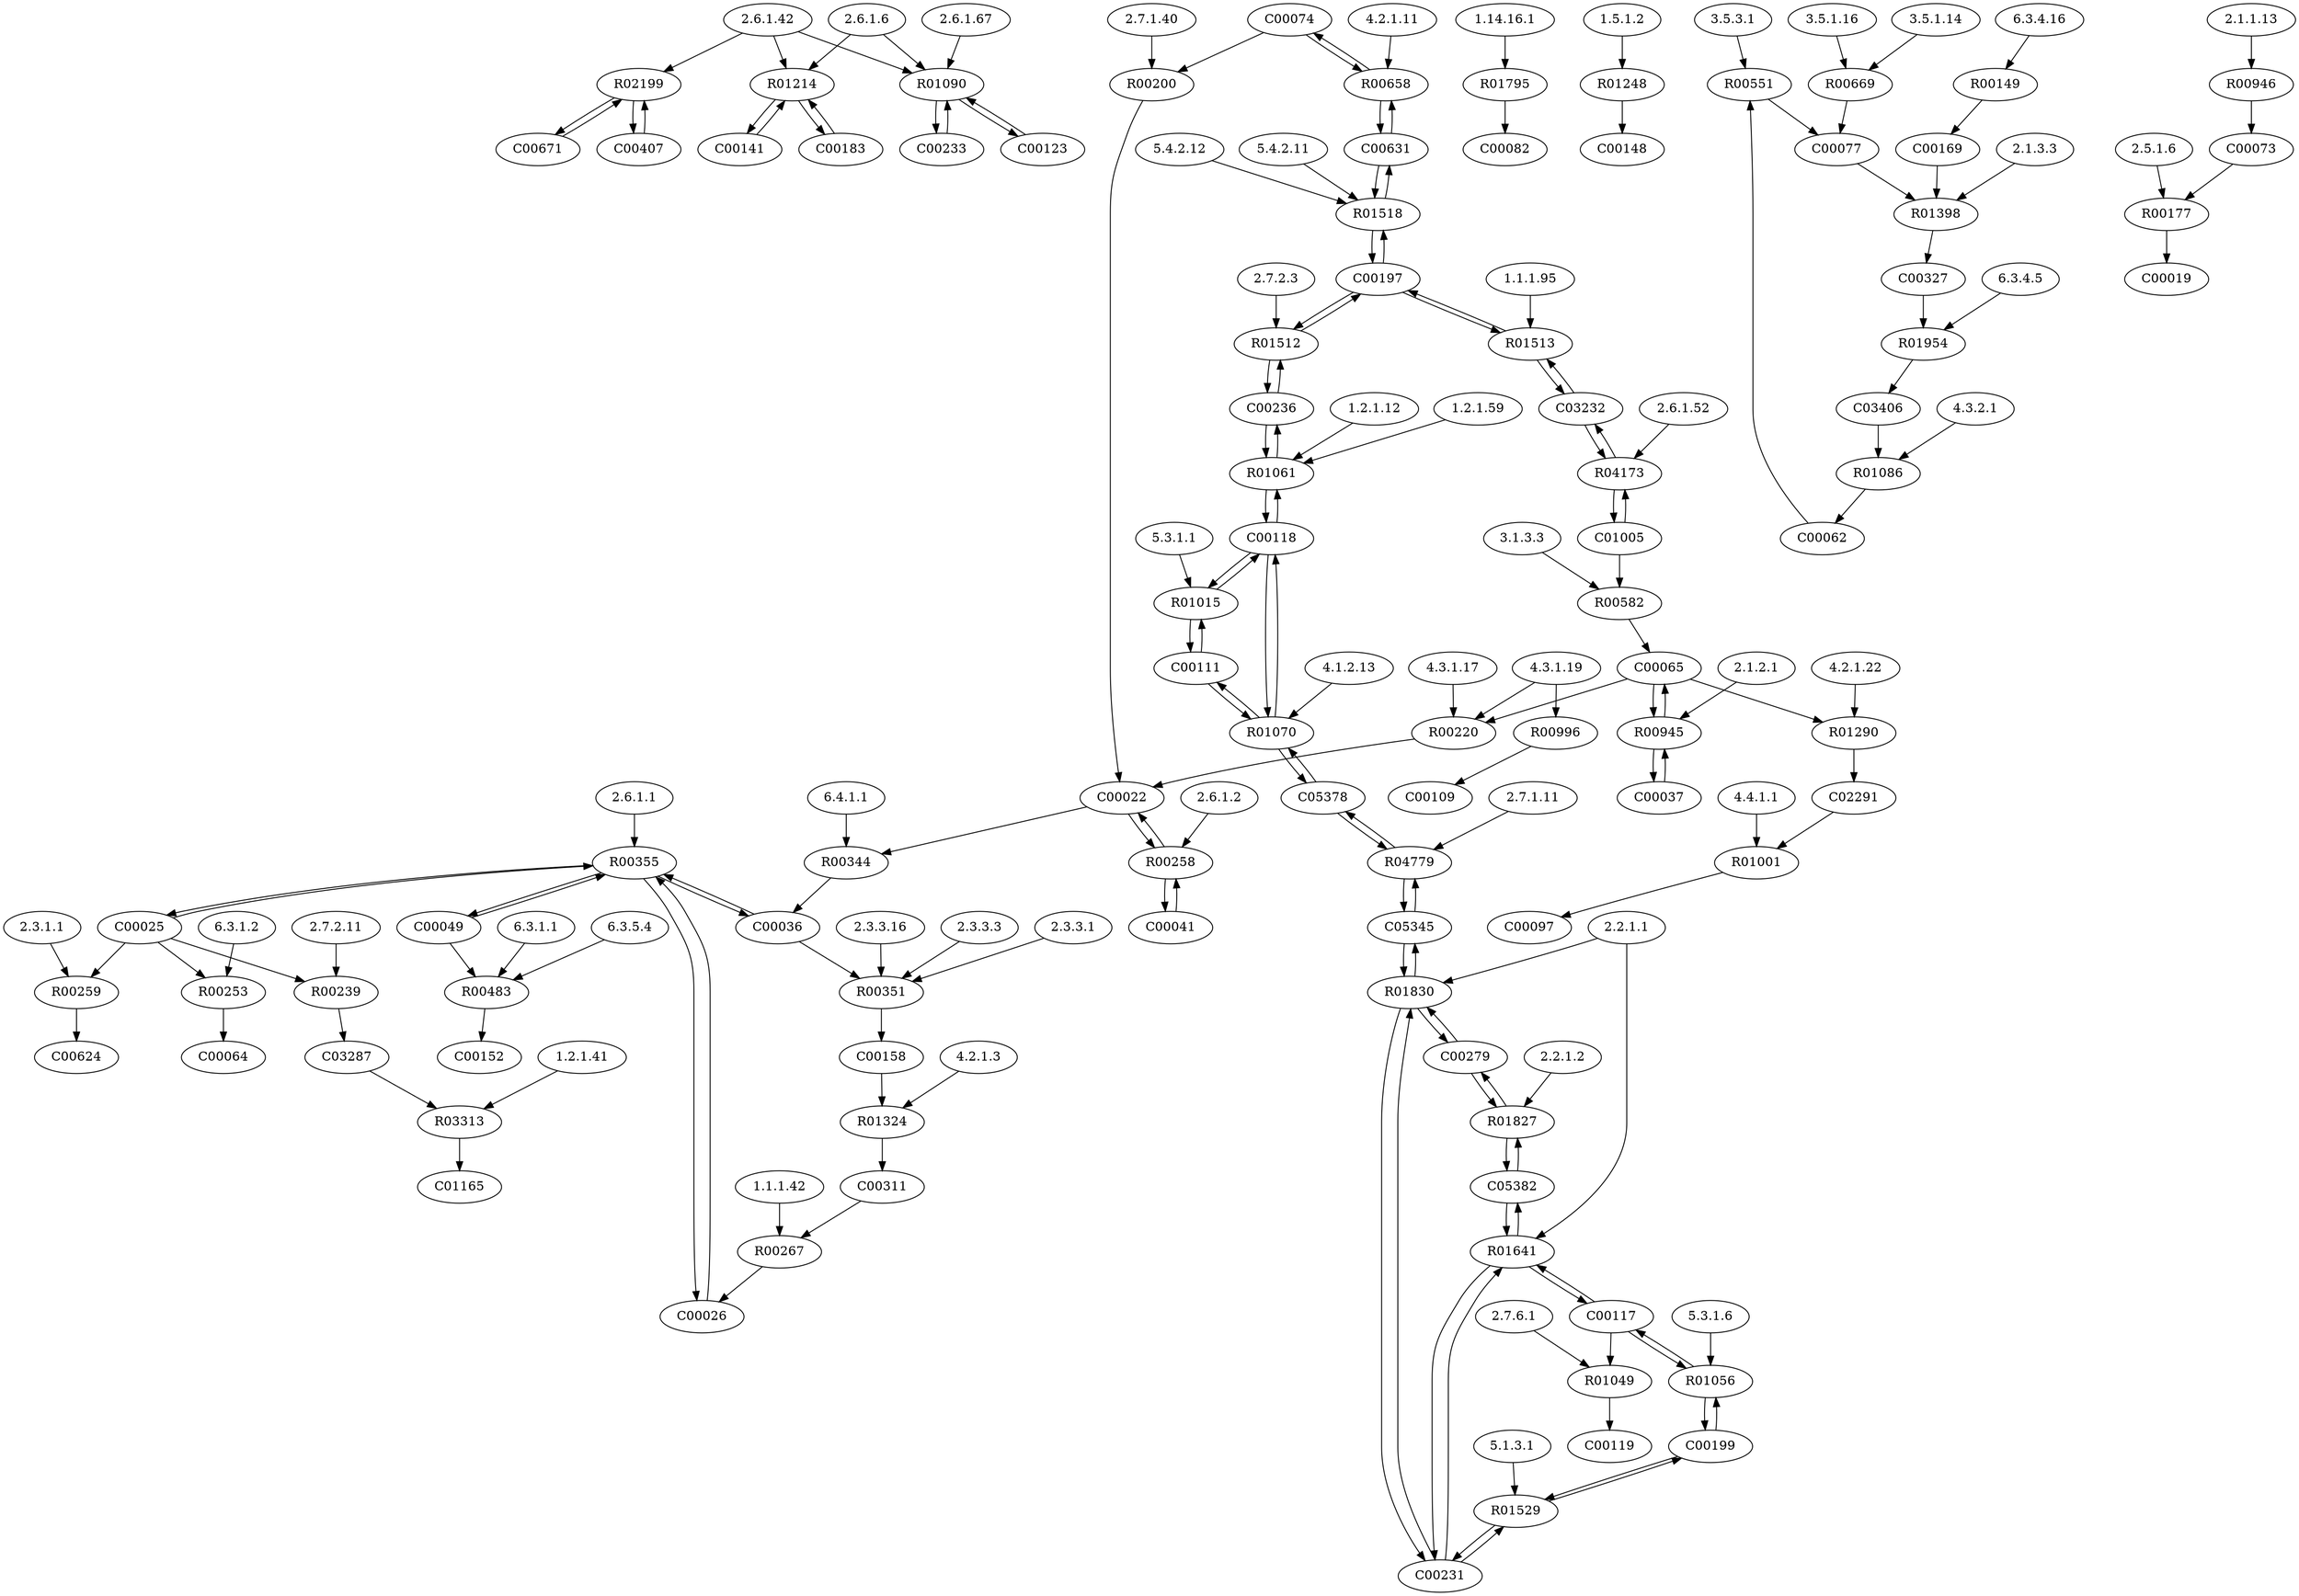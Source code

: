 digraph G {
"2.6.1.6" [type=E];
"2.6.1.1" [type=E];
"1.14.16.1" [type=E];
"4.2.1.11" [type=E];
"2.7.1.11" [type=E];
"2.3.3.16" [type=E];
"2.7.1.40" [type=E];
"3.1.3.3" [type=E];
"2.7.2.11" [type=E];
"1.5.1.2" [type=E];
"2.7.6.1" [type=E];
"3.5.3.1" [type=E];
"6.4.1.1" [type=E];
"4.3.1.19" [type=E];
"6.3.4.5" [type=E];
"6.3.1.2" [type=E];
"2.6.1.2" [type=E];
"4.4.1.1" [type=E];
"1.1.1.42" [type=E];
"2.6.1.67" [type=E];
"4.1.2.13" [type=E];
"3.5.1.14" [type=E];
"4.3.2.1" [type=E];
"1.2.1.12" [type=E];
"1.2.1.41" [type=E];
"6.3.4.16" [type=E];
"5.1.3.1" [type=E];
"3.5.1.16" [type=E];
"1.1.1.95" [type=E];
"5.3.1.1" [type=E];
"2.2.1.2" [type=E];
"1.2.1.59" [type=E];
"4.2.1.3" [type=E];
"2.5.1.6" [type=E];
"5.3.1.6" [type=E];
"2.6.1.42" [type=E];
"2.3.3.3" [type=E];
"2.1.1.13" [type=E];
"2.1.2.1" [type=E];
"2.3.1.1" [type=E];
"4.3.1.17" [type=E];
"2.2.1.1" [type=E];
"2.1.3.3" [type=E];
"6.3.1.1" [type=E];
"2.3.3.1" [type=E];
"5.4.2.12" [type=E];
"2.6.1.52" [type=E];
"4.2.1.22" [type=E];
"6.3.5.4" [type=E];
"2.7.2.3" [type=E];
"5.4.2.11" [type=E];
R01827 [type=R];
R01015 [type=R];
R01398 [type=R];
R00658 [type=R];
R01512 [type=R];
R00355 [type=R];
R00483 [type=R];
R00996 [type=R];
R00669 [type=R];
R00200 [type=R];
R02199 [type=R];
R01518 [type=R];
R00351 [type=R];
R01086 [type=R];
R01214 [type=R];
R00582 [type=R];
R01049 [type=R];
R00946 [type=R];
R00551 [type=R];
R01641 [type=R];
R04173 [type=R];
R01324 [type=R];
R01795 [type=R];
R01061 [type=R];
R01001 [type=R];
R03313 [type=R];
R00177 [type=R];
R01056 [type=R];
R00945 [type=R];
R01290 [type=R];
R04779 [type=R];
R01830 [type=R];
R01513 [type=R];
R00220 [type=R];
R01070 [type=R];
R00267 [type=R];
R01090 [type=R];
R01248 [type=R];
R00258 [type=R];
R00149 [type=R];
R01954 [type=R];
R01529 [type=R];
R00259 [type=R];
R00253 [type=R];
R00344 [type=R];
R00239 [type=R];
C05345 [type=C];
C00671 [type=C];
C00141 [type=C];
C00082 [type=C];
C00025 [type=C];
C00152 [type=C];
C00049 [type=C];
C00148 [type=C];
C00118 [type=C];
C01005 [type=C];
C00109 [type=C];
C00236 [type=C];
C00097 [type=C];
C00327 [type=C];
C05382 [type=C];
C03287 [type=C];
C00119 [type=C];
C00631 [type=C];
C00233 [type=C];
C00197 [type=C];
C00183 [type=C];
C00311 [type=C];
C00624 [type=C];
C00037 [type=C];
C02291 [type=C];
C00065 [type=C];
C03232 [type=C];
C00022 [type=C];
C00231 [type=C];
C00019 [type=C];
C00026 [type=C];
C01165 [type=C];
C00041 [type=C];
C00117 [type=C];
C00199 [type=C];
C00123 [type=C];
C05378 [type=C];
C00158 [type=C];
C00062 [type=C];
C00279 [type=C];
C00169 [type=C];
C03406 [type=C];
C00073 [type=C];
C00064 [type=C];
C00074 [type=C];
C00407 [type=C];
C00077 [type=C];
C00111 [type=C];
C00036 [type=C];
C00118 -> R01015;
R01015 -> C00118;
R01015 -> C00111;
C00111 -> R01015;
C00118 -> R01061;
R01061 -> C00118;
R01061 -> C00236;
C00236 -> R01061;
C00197 -> R01512;
R01512 -> C00197;
R01512 -> C00236;
C00236 -> R01512;
C00631 -> R01518;
R01518 -> C00631;
R01518 -> C00197;
C00197 -> R01518;
C00631 -> R00658;
R00658 -> C00631;
R00658 -> C00074;
C00074 -> R00658;
C00074 -> R00200;
R00200 -> C00022;
C05378 -> R01070;
R01070 -> C05378;
R01070 -> C00118;
C00118 -> R01070;
R01070 -> C00111;
C00111 -> R01070;
C05345 -> R04779;
R04779 -> C05345;
R04779 -> C05378;
C05378 -> R04779;
C05345 -> R01830;
R01830 -> C05345;
R01830 -> C00279;
C00279 -> R01830;
R01830 -> C00231;
C00231 -> R01830;
C00199 -> R01529;
R01529 -> C00199;
R01529 -> C00231;
C00231 -> R01529;
C00117 -> R01056;
R01056 -> C00117;
R01056 -> C00199;
C00199 -> R01056;
C00117 -> R01049;
R01049 -> C00119;
C00183 -> R01214;
R01214 -> C00183;
R01214 -> C00141;
C00141 -> R01214;
C00407 -> R02199;
R02199 -> C00407;
R02199 -> C00671;
C00671 -> R02199;
C00123 -> R01090;
R01090 -> C00123;
R01090 -> C00233;
C00233 -> R01090;
R00996 -> C00109;
C00065 -> R00220;
R00220 -> C00022;
C00037 -> R00945;
R00945 -> C00037;
R00945 -> C00065;
C00065 -> R00945;
C00197 -> R01513;
R01513 -> C00197;
R01513 -> C03232;
C03232 -> R01513;
C01005 -> R04173;
R04173 -> C01005;
R04173 -> C03232;
C03232 -> R04173;
C01005 -> R00582;
R00582 -> C00065;
C00049 -> R00355;
R00355 -> C00049;
R00355 -> C00036;
C00036 -> R00355;
C02291 -> R01001;
R01001 -> C00097;
R00946 -> C00073;
C00036 -> R00351;
R00351 -> C00158;
C00158 -> R01324;
R01324 -> C00311;
C00311 -> R00267;
R00267 -> C00026;
C00026 -> R00355;
R00355 -> C00026;
R00355 -> C00025;
C00025 -> R00355;
C00022 -> R00344;
R00344 -> C00036;
C00025 -> R00259;
R00259 -> C00624;
R00669 -> C00077;
C00169 -> R01398;
C00077 -> R01398;
R01398 -> C00327;
C00327 -> R01954;
R01954 -> C03406;
C03406 -> R01086;
R01086 -> C00062;
C00062 -> R00551;
R00551 -> C00077;
R00149 -> C00169;
C00025 -> R00239;
R00239 -> C03287;
C03287 -> R03313;
R03313 -> C01165;
R01248 -> C00148;
C00041 -> R00258;
R00258 -> C00041;
R00258 -> C00022;
C00022 -> R00258;
C00025 -> R00253;
R00253 -> C00064;
C00049 -> R00483;
R00483 -> C00152;
C05382 -> R01827;
R01827 -> C05382;
R01827 -> C00279;
C00279 -> R01827;
C05382 -> R01641;
R01641 -> C05382;
R01641 -> C00117;
C00117 -> R01641;
R01641 -> C00231;
C00231 -> R01641;
R01795 -> C00082;
C00073 -> R00177;
R00177 -> C00019;
C00065 -> R01290;
R01290 -> C02291;
"2.2.1.2" -> R01827;
"5.3.1.1" -> R01015;
"2.1.3.3" -> R01398;
"4.2.1.11" -> R00658;
"2.7.2.3" -> R01512;
"2.6.1.1" -> R00355;
"6.3.1.1" -> R00483;
"6.3.5.4" -> R00483;
"4.3.1.19" -> R00996;
"3.5.1.14" -> R00669;
"3.5.1.16" -> R00669;
"2.7.1.40" -> R00200;
"2.6.1.42" -> R02199;
"5.4.2.11" -> R01518;
"5.4.2.12" -> R01518;
"2.3.3.1" -> R00351;
"2.3.3.3" -> R00351;
"2.3.3.16" -> R00351;
"4.3.2.1" -> R01086;
"2.6.1.6" -> R01214;
"2.6.1.42" -> R01214;
"3.1.3.3" -> R00582;
"2.7.6.1" -> R01049;
"2.1.1.13" -> R00946;
"3.5.3.1" -> R00551;
"2.2.1.1" -> R01641;
"2.6.1.52" -> R04173;
"4.2.1.3" -> R01324;
"1.14.16.1" -> R01795;
"1.2.1.12" -> R01061;
"1.2.1.59" -> R01061;
"4.4.1.1" -> R01001;
"1.2.1.41" -> R03313;
"2.5.1.6" -> R00177;
"5.3.1.6" -> R01056;
"2.1.2.1" -> R00945;
"4.2.1.22" -> R01290;
"2.7.1.11" -> R04779;
"2.2.1.1" -> R01830;
"1.1.1.95" -> R01513;
"4.3.1.17" -> R00220;
"4.3.1.19" -> R00220;
"4.1.2.13" -> R01070;
"1.1.1.42" -> R00267;
"2.6.1.6" -> R01090;
"2.6.1.42" -> R01090;
"2.6.1.67" -> R01090;
"1.5.1.2" -> R01248;
"2.6.1.2" -> R00258;
"6.3.4.16" -> R00149;
"6.3.4.5" -> R01954;
"5.1.3.1" -> R01529;
"2.3.1.1" -> R00259;
"6.3.1.2" -> R00253;
"6.4.1.1" -> R00344;
"2.7.2.11" -> R00239;
}
